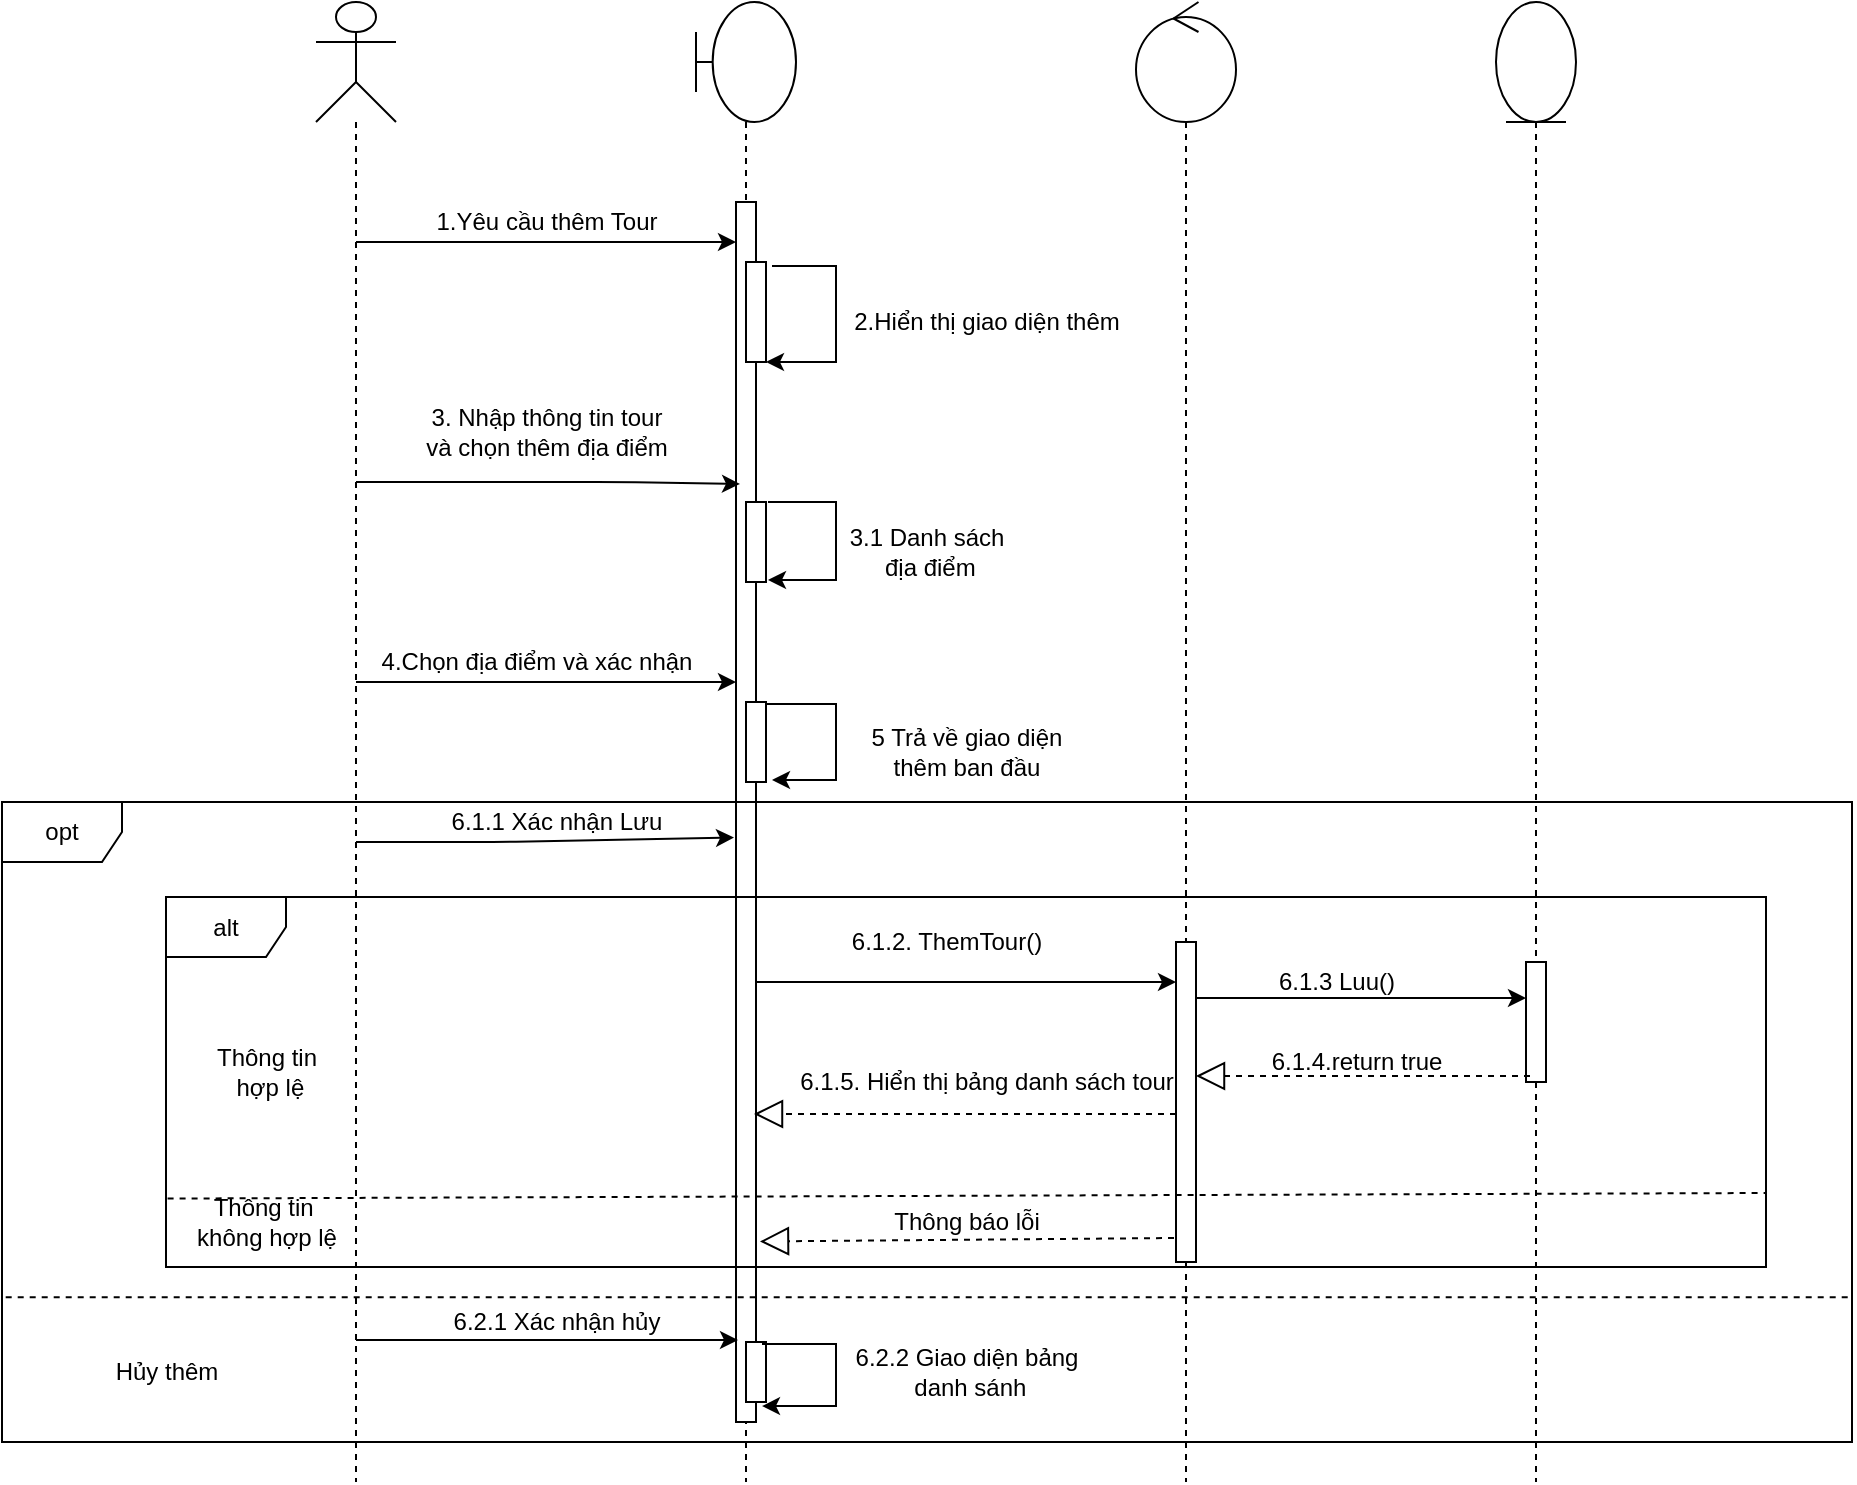 <mxfile version="14.4.3" type="device"><diagram id="RJbatZV9bLLi0RrWs-7h" name="Page-1"><mxGraphModel dx="1852" dy="581" grid="1" gridSize="10" guides="1" tooltips="1" connect="1" arrows="1" fold="1" page="1" pageScale="1" pageWidth="850" pageHeight="1100" math="0" shadow="0"><root><mxCell id="0"/><mxCell id="1" parent="0"/><mxCell id="xja3Udo5sXAxvmzdhYm2-1" value="" style="shape=umlLifeline;participant=umlActor;perimeter=lifelinePerimeter;whiteSpace=wrap;html=1;container=1;collapsible=0;recursiveResize=0;verticalAlign=top;spacingTop=36;outlineConnect=0;size=60;" parent="1" vertex="1"><mxGeometry x="120" y="40" width="40" height="740" as="geometry"/></mxCell><mxCell id="xja3Udo5sXAxvmzdhYm2-2" value="" style="shape=umlLifeline;participant=umlBoundary;perimeter=lifelinePerimeter;whiteSpace=wrap;html=1;container=1;collapsible=0;recursiveResize=0;verticalAlign=top;spacingTop=36;outlineConnect=0;size=60;" parent="1" vertex="1"><mxGeometry x="310" y="40" width="50" height="740" as="geometry"/></mxCell><mxCell id="xja3Udo5sXAxvmzdhYm2-6" value="" style="html=1;points=[];perimeter=orthogonalPerimeter;" parent="xja3Udo5sXAxvmzdhYm2-2" vertex="1"><mxGeometry x="20" y="100" width="10" height="610" as="geometry"/></mxCell><mxCell id="xja3Udo5sXAxvmzdhYm2-8" value="" style="html=1;points=[];perimeter=orthogonalPerimeter;" parent="xja3Udo5sXAxvmzdhYm2-2" vertex="1"><mxGeometry x="25" y="130" width="10" height="50" as="geometry"/></mxCell><mxCell id="xja3Udo5sXAxvmzdhYm2-9" value="" style="endArrow=classic;html=1;exitX=1.3;exitY=0.04;exitDx=0;exitDy=0;exitPerimeter=0;rounded=0;" parent="xja3Udo5sXAxvmzdhYm2-2" source="xja3Udo5sXAxvmzdhYm2-8" target="xja3Udo5sXAxvmzdhYm2-8" edge="1"><mxGeometry width="50" height="50" relative="1" as="geometry"><mxPoint x="60" y="280" as="sourcePoint"/><mxPoint x="90" y="132" as="targetPoint"/><Array as="points"><mxPoint x="70" y="132"/><mxPoint x="70" y="180"/></Array></mxGeometry></mxCell><mxCell id="xja3Udo5sXAxvmzdhYm2-14" value="" style="html=1;points=[];perimeter=orthogonalPerimeter;" parent="xja3Udo5sXAxvmzdhYm2-2" vertex="1"><mxGeometry x="25" y="250" width="10" height="40" as="geometry"/></mxCell><mxCell id="xja3Udo5sXAxvmzdhYm2-15" value="" style="endArrow=classic;html=1;entryX=1.1;entryY=0.975;entryDx=0;entryDy=0;entryPerimeter=0;rounded=0;" parent="xja3Udo5sXAxvmzdhYm2-2" target="xja3Udo5sXAxvmzdhYm2-14" edge="1"><mxGeometry width="50" height="50" relative="1" as="geometry"><mxPoint x="36" y="250" as="sourcePoint"/><mxPoint x="100" y="253" as="targetPoint"/><Array as="points"><mxPoint x="70" y="250"/><mxPoint x="70" y="289"/></Array></mxGeometry></mxCell><mxCell id="xja3Udo5sXAxvmzdhYm2-38" value="" style="html=1;points=[];perimeter=orthogonalPerimeter;" parent="xja3Udo5sXAxvmzdhYm2-2" vertex="1"><mxGeometry x="25" y="670" width="10" height="30" as="geometry"/></mxCell><mxCell id="xja3Udo5sXAxvmzdhYm2-39" value="" style="endArrow=classic;html=1;exitX=0.8;exitY=0.033;exitDx=0;exitDy=0;exitPerimeter=0;rounded=0;entryX=0.8;entryY=1.067;entryDx=0;entryDy=0;entryPerimeter=0;" parent="xja3Udo5sXAxvmzdhYm2-2" source="xja3Udo5sXAxvmzdhYm2-38" edge="1" target="xja3Udo5sXAxvmzdhYm2-38"><mxGeometry width="50" height="50" relative="1" as="geometry"><mxPoint x="60" y="660" as="sourcePoint"/><mxPoint x="36" y="640" as="targetPoint"/><Array as="points"><mxPoint x="70" y="671"/><mxPoint x="70" y="702"/></Array></mxGeometry></mxCell><mxCell id="xja3Udo5sXAxvmzdhYm2-3" value="" style="shape=umlLifeline;participant=umlControl;perimeter=lifelinePerimeter;whiteSpace=wrap;html=1;container=1;collapsible=0;recursiveResize=0;verticalAlign=top;spacingTop=36;outlineConnect=0;size=60;" parent="1" vertex="1"><mxGeometry x="530" y="40" width="50" height="740" as="geometry"/></mxCell><mxCell id="xja3Udo5sXAxvmzdhYm2-25" value="" style="html=1;points=[];perimeter=orthogonalPerimeter;" parent="xja3Udo5sXAxvmzdhYm2-3" vertex="1"><mxGeometry x="20" y="470" width="10" height="160" as="geometry"/></mxCell><mxCell id="xja3Udo5sXAxvmzdhYm2-4" value="" style="shape=umlLifeline;participant=umlEntity;perimeter=lifelinePerimeter;whiteSpace=wrap;html=1;container=1;collapsible=0;recursiveResize=0;verticalAlign=top;spacingTop=36;outlineConnect=0;size=60;" parent="1" vertex="1"><mxGeometry x="710" y="40" width="40" height="740" as="geometry"/></mxCell><mxCell id="xja3Udo5sXAxvmzdhYm2-29" value="" style="html=1;points=[];perimeter=orthogonalPerimeter;" parent="xja3Udo5sXAxvmzdhYm2-4" vertex="1"><mxGeometry x="15" y="480" width="10" height="60" as="geometry"/></mxCell><mxCell id="xja3Udo5sXAxvmzdhYm2-5" value="" style="endArrow=classic;html=1;" parent="1" source="xja3Udo5sXAxvmzdhYm2-1" target="xja3Udo5sXAxvmzdhYm2-6" edge="1"><mxGeometry width="50" height="50" relative="1" as="geometry"><mxPoint x="370" y="320" as="sourcePoint"/><mxPoint x="300" y="160" as="targetPoint"/><Array as="points"><mxPoint x="280" y="160"/></Array></mxGeometry></mxCell><mxCell id="xja3Udo5sXAxvmzdhYm2-7" value="1.Yêu cầu thêm Tour" style="text;html=1;align=center;verticalAlign=middle;resizable=0;points=[];autosize=1;" parent="1" vertex="1"><mxGeometry x="170" y="140" width="130" height="20" as="geometry"/></mxCell><mxCell id="xja3Udo5sXAxvmzdhYm2-10" value="2.Hiển thị giao diện thêm" style="text;html=1;align=center;verticalAlign=middle;resizable=0;points=[];autosize=1;" parent="1" vertex="1"><mxGeometry x="380" y="190" width="150" height="20" as="geometry"/></mxCell><mxCell id="xja3Udo5sXAxvmzdhYm2-11" value="" style="endArrow=classic;html=1;" parent="1" source="xja3Udo5sXAxvmzdhYm2-1" edge="1"><mxGeometry width="50" height="50" relative="1" as="geometry"><mxPoint x="370" y="320" as="sourcePoint"/><mxPoint x="332" y="281" as="targetPoint"/><Array as="points"><mxPoint x="230" y="280"/><mxPoint x="270" y="280"/></Array></mxGeometry></mxCell><mxCell id="xja3Udo5sXAxvmzdhYm2-12" value="3. Nhập thông tin tour &lt;br&gt;và chọn thêm địa điểm" style="text;html=1;align=center;verticalAlign=middle;resizable=0;points=[];autosize=1;" parent="1" vertex="1"><mxGeometry x="165" y="240" width="140" height="30" as="geometry"/></mxCell><mxCell id="xja3Udo5sXAxvmzdhYm2-16" value="3.1 Danh sách&lt;br&gt;&amp;nbsp;địa điểm" style="text;html=1;align=center;verticalAlign=middle;resizable=0;points=[];autosize=1;" parent="1" vertex="1"><mxGeometry x="380" y="300" width="90" height="30" as="geometry"/></mxCell><mxCell id="xja3Udo5sXAxvmzdhYm2-17" value="" style="endArrow=classic;html=1;" parent="1" source="xja3Udo5sXAxvmzdhYm2-1" target="xja3Udo5sXAxvmzdhYm2-6" edge="1"><mxGeometry width="50" height="50" relative="1" as="geometry"><mxPoint x="370" y="400" as="sourcePoint"/><mxPoint x="420" y="350" as="targetPoint"/><Array as="points"><mxPoint x="300" y="380"/></Array></mxGeometry></mxCell><mxCell id="xja3Udo5sXAxvmzdhYm2-18" value="4.Chọn địa điểm và xác nhận" style="text;html=1;align=center;verticalAlign=middle;resizable=0;points=[];autosize=1;" parent="1" vertex="1"><mxGeometry x="145" y="360" width="170" height="20" as="geometry"/></mxCell><mxCell id="xja3Udo5sXAxvmzdhYm2-19" value="" style="html=1;points=[];perimeter=orthogonalPerimeter;" parent="1" vertex="1"><mxGeometry x="335" y="390" width="10" height="40" as="geometry"/></mxCell><mxCell id="xja3Udo5sXAxvmzdhYm2-20" value="" style="endArrow=classic;html=1;exitX=1;exitY=0.025;exitDx=0;exitDy=0;exitPerimeter=0;entryX=1.3;entryY=0.975;entryDx=0;entryDy=0;entryPerimeter=0;rounded=0;" parent="1" source="xja3Udo5sXAxvmzdhYm2-19" target="xja3Udo5sXAxvmzdhYm2-19" edge="1"><mxGeometry width="50" height="50" relative="1" as="geometry"><mxPoint x="370" y="400" as="sourcePoint"/><mxPoint x="410" y="480" as="targetPoint"/><Array as="points"><mxPoint x="380" y="391"/><mxPoint x="380" y="429"/></Array></mxGeometry></mxCell><mxCell id="xja3Udo5sXAxvmzdhYm2-21" value="5 Trả về giao diện &lt;br&gt;thêm ban đầu" style="text;html=1;align=center;verticalAlign=middle;resizable=0;points=[];autosize=1;" parent="1" vertex="1"><mxGeometry x="390" y="400" width="110" height="30" as="geometry"/></mxCell><mxCell id="xja3Udo5sXAxvmzdhYm2-22" value="" style="endArrow=classic;html=1;entryX=-0.1;entryY=0.521;entryDx=0;entryDy=0;entryPerimeter=0;" parent="1" source="xja3Udo5sXAxvmzdhYm2-1" target="xja3Udo5sXAxvmzdhYm2-6" edge="1"><mxGeometry width="50" height="50" relative="1" as="geometry"><mxPoint x="370" y="500" as="sourcePoint"/><mxPoint x="420" y="450" as="targetPoint"/><Array as="points"><mxPoint x="210" y="460"/></Array></mxGeometry></mxCell><mxCell id="xja3Udo5sXAxvmzdhYm2-24" value="6.1.1 Xác nhận Lưu" style="text;html=1;align=center;verticalAlign=middle;resizable=0;points=[];autosize=1;" parent="1" vertex="1"><mxGeometry x="180" y="440" width="120" height="20" as="geometry"/></mxCell><mxCell id="xja3Udo5sXAxvmzdhYm2-26" value="" style="endArrow=classic;html=1;" parent="1" target="xja3Udo5sXAxvmzdhYm2-25" edge="1"><mxGeometry width="50" height="50" relative="1" as="geometry"><mxPoint x="340" y="530" as="sourcePoint"/><mxPoint x="420" y="450" as="targetPoint"/><Array as="points"><mxPoint x="360" y="530"/></Array></mxGeometry></mxCell><mxCell id="xja3Udo5sXAxvmzdhYm2-27" value="6.1.2. ThemTour()" style="text;html=1;align=center;verticalAlign=middle;resizable=0;points=[];autosize=1;" parent="1" vertex="1"><mxGeometry x="380" y="500" width="110" height="20" as="geometry"/></mxCell><mxCell id="xja3Udo5sXAxvmzdhYm2-28" value="" style="endArrow=classic;html=1;entryX=0;entryY=0.3;entryDx=0;entryDy=0;entryPerimeter=0;" parent="1" source="xja3Udo5sXAxvmzdhYm2-25" target="xja3Udo5sXAxvmzdhYm2-29" edge="1"><mxGeometry width="50" height="50" relative="1" as="geometry"><mxPoint x="535" y="538" as="sourcePoint"/><mxPoint x="420" y="450" as="targetPoint"/></mxGeometry></mxCell><mxCell id="xja3Udo5sXAxvmzdhYm2-30" value="6.1.3 Luu()" style="text;html=1;align=center;verticalAlign=middle;resizable=0;points=[];autosize=1;" parent="1" vertex="1"><mxGeometry x="595" y="520" width="70" height="20" as="geometry"/></mxCell><mxCell id="xja3Udo5sXAxvmzdhYm2-31" value="" style="endArrow=block;dashed=1;endFill=0;endSize=12;html=1;exitX=0.2;exitY=0.95;exitDx=0;exitDy=0;exitPerimeter=0;" parent="1" source="xja3Udo5sXAxvmzdhYm2-29" target="xja3Udo5sXAxvmzdhYm2-25" edge="1"><mxGeometry width="160" relative="1" as="geometry"><mxPoint x="320" y="470" as="sourcePoint"/><mxPoint x="480" y="470" as="targetPoint"/></mxGeometry></mxCell><mxCell id="xja3Udo5sXAxvmzdhYm2-32" value="6.1.4.return true" style="text;html=1;align=center;verticalAlign=middle;resizable=0;points=[];autosize=1;" parent="1" vertex="1"><mxGeometry x="590" y="560" width="100" height="20" as="geometry"/></mxCell><mxCell id="xja3Udo5sXAxvmzdhYm2-33" value="" style="endArrow=block;dashed=1;endFill=0;endSize=12;html=1;" parent="1" source="xja3Udo5sXAxvmzdhYm2-25" edge="1"><mxGeometry width="160" relative="1" as="geometry"><mxPoint x="320" y="570" as="sourcePoint"/><mxPoint x="339" y="596" as="targetPoint"/></mxGeometry></mxCell><mxCell id="xja3Udo5sXAxvmzdhYm2-34" value="6.1.5. Hiển thị bảng danh sách tour" style="text;html=1;align=center;verticalAlign=middle;resizable=0;points=[];autosize=1;" parent="1" vertex="1"><mxGeometry x="355" y="570" width="200" height="20" as="geometry"/></mxCell><mxCell id="xja3Udo5sXAxvmzdhYm2-35" value="" style="endArrow=classic;html=1;entryX=-0.4;entryY=-0.033;entryDx=0;entryDy=0;entryPerimeter=0;" parent="1" source="xja3Udo5sXAxvmzdhYm2-1" target="xja3Udo5sXAxvmzdhYm2-38" edge="1"><mxGeometry width="50" height="50" relative="1" as="geometry"><mxPoint x="370" y="600" as="sourcePoint"/><mxPoint x="420" y="550" as="targetPoint"/><Array as="points"><mxPoint x="300" y="709"/></Array></mxGeometry></mxCell><mxCell id="xja3Udo5sXAxvmzdhYm2-36" value="6.2.1 Xác nhận hủy" style="text;html=1;align=center;verticalAlign=middle;resizable=0;points=[];autosize=1;" parent="1" vertex="1"><mxGeometry x="180" y="690" width="120" height="20" as="geometry"/></mxCell><mxCell id="xja3Udo5sXAxvmzdhYm2-40" value="6.2.2 Giao diện bảng&lt;br&gt;&amp;nbsp;danh sánh" style="text;html=1;align=center;verticalAlign=middle;resizable=0;points=[];autosize=1;" parent="1" vertex="1"><mxGeometry x="380" y="710" width="130" height="30" as="geometry"/></mxCell><mxCell id="xja3Udo5sXAxvmzdhYm2-41" value="opt" style="shape=umlFrame;whiteSpace=wrap;html=1;" parent="1" vertex="1"><mxGeometry x="-37" y="440" width="925" height="320" as="geometry"/></mxCell><mxCell id="xja3Udo5sXAxvmzdhYm2-42" value="" style="endArrow=none;dashed=1;html=1;entryX=1;entryY=0.774;entryDx=0;entryDy=0;entryPerimeter=0;exitX=0.002;exitY=0.774;exitDx=0;exitDy=0;exitPerimeter=0;" parent="1" target="xja3Udo5sXAxvmzdhYm2-41" edge="1" source="xja3Udo5sXAxvmzdhYm2-41"><mxGeometry width="50" height="50" relative="1" as="geometry"><mxPoint x="49" y="611" as="sourcePoint"/><mxPoint x="420" y="440" as="targetPoint"/><Array as="points"/></mxGeometry></mxCell><mxCell id="xja3Udo5sXAxvmzdhYm2-44" value="Hủy thêm" style="text;html=1;align=center;verticalAlign=middle;resizable=0;points=[];autosize=1;" parent="1" vertex="1"><mxGeometry x="10" y="715" width="70" height="20" as="geometry"/></mxCell><mxCell id="NkKEQXqnD2B0SjdpSXI6-1" value="" style="endArrow=block;dashed=1;endFill=0;endSize=12;html=1;entryX=1.2;entryY=0.852;entryDx=0;entryDy=0;entryPerimeter=0;exitX=-0.1;exitY=0.925;exitDx=0;exitDy=0;exitPerimeter=0;" edge="1" parent="1" source="xja3Udo5sXAxvmzdhYm2-25" target="xja3Udo5sXAxvmzdhYm2-6"><mxGeometry width="160" relative="1" as="geometry"><mxPoint x="340" y="760" as="sourcePoint"/><mxPoint x="500" y="760" as="targetPoint"/></mxGeometry></mxCell><mxCell id="NkKEQXqnD2B0SjdpSXI6-2" value="Thông báo lỗi" style="text;html=1;align=center;verticalAlign=middle;resizable=0;points=[];autosize=1;" vertex="1" parent="1"><mxGeometry x="400" y="640" width="90" height="20" as="geometry"/></mxCell><mxCell id="NkKEQXqnD2B0SjdpSXI6-3" value="alt" style="shape=umlFrame;whiteSpace=wrap;html=1;" vertex="1" parent="1"><mxGeometry x="45" y="487.5" width="800" height="185" as="geometry"/></mxCell><mxCell id="NkKEQXqnD2B0SjdpSXI6-4" value="" style="endArrow=none;dashed=1;html=1;exitX=0.001;exitY=0.815;exitDx=0;exitDy=0;exitPerimeter=0;entryX=1;entryY=0.8;entryDx=0;entryDy=0;entryPerimeter=0;" edge="1" parent="1" source="NkKEQXqnD2B0SjdpSXI6-3" target="NkKEQXqnD2B0SjdpSXI6-3"><mxGeometry width="50" height="50" relative="1" as="geometry"><mxPoint x="400" y="580" as="sourcePoint"/><mxPoint x="450" y="530" as="targetPoint"/><Array as="points"/></mxGeometry></mxCell><mxCell id="NkKEQXqnD2B0SjdpSXI6-5" value="Thông tin&lt;br&gt;&amp;nbsp;hợp lệ" style="text;html=1;align=center;verticalAlign=middle;resizable=0;points=[];autosize=1;" vertex="1" parent="1"><mxGeometry x="60" y="560" width="70" height="30" as="geometry"/></mxCell><mxCell id="NkKEQXqnD2B0SjdpSXI6-6" value="Thông tin&amp;nbsp;&lt;br&gt;không hợp lệ" style="text;html=1;align=center;verticalAlign=middle;resizable=0;points=[];autosize=1;" vertex="1" parent="1"><mxGeometry x="50" y="635" width="90" height="30" as="geometry"/></mxCell></root></mxGraphModel></diagram></mxfile>